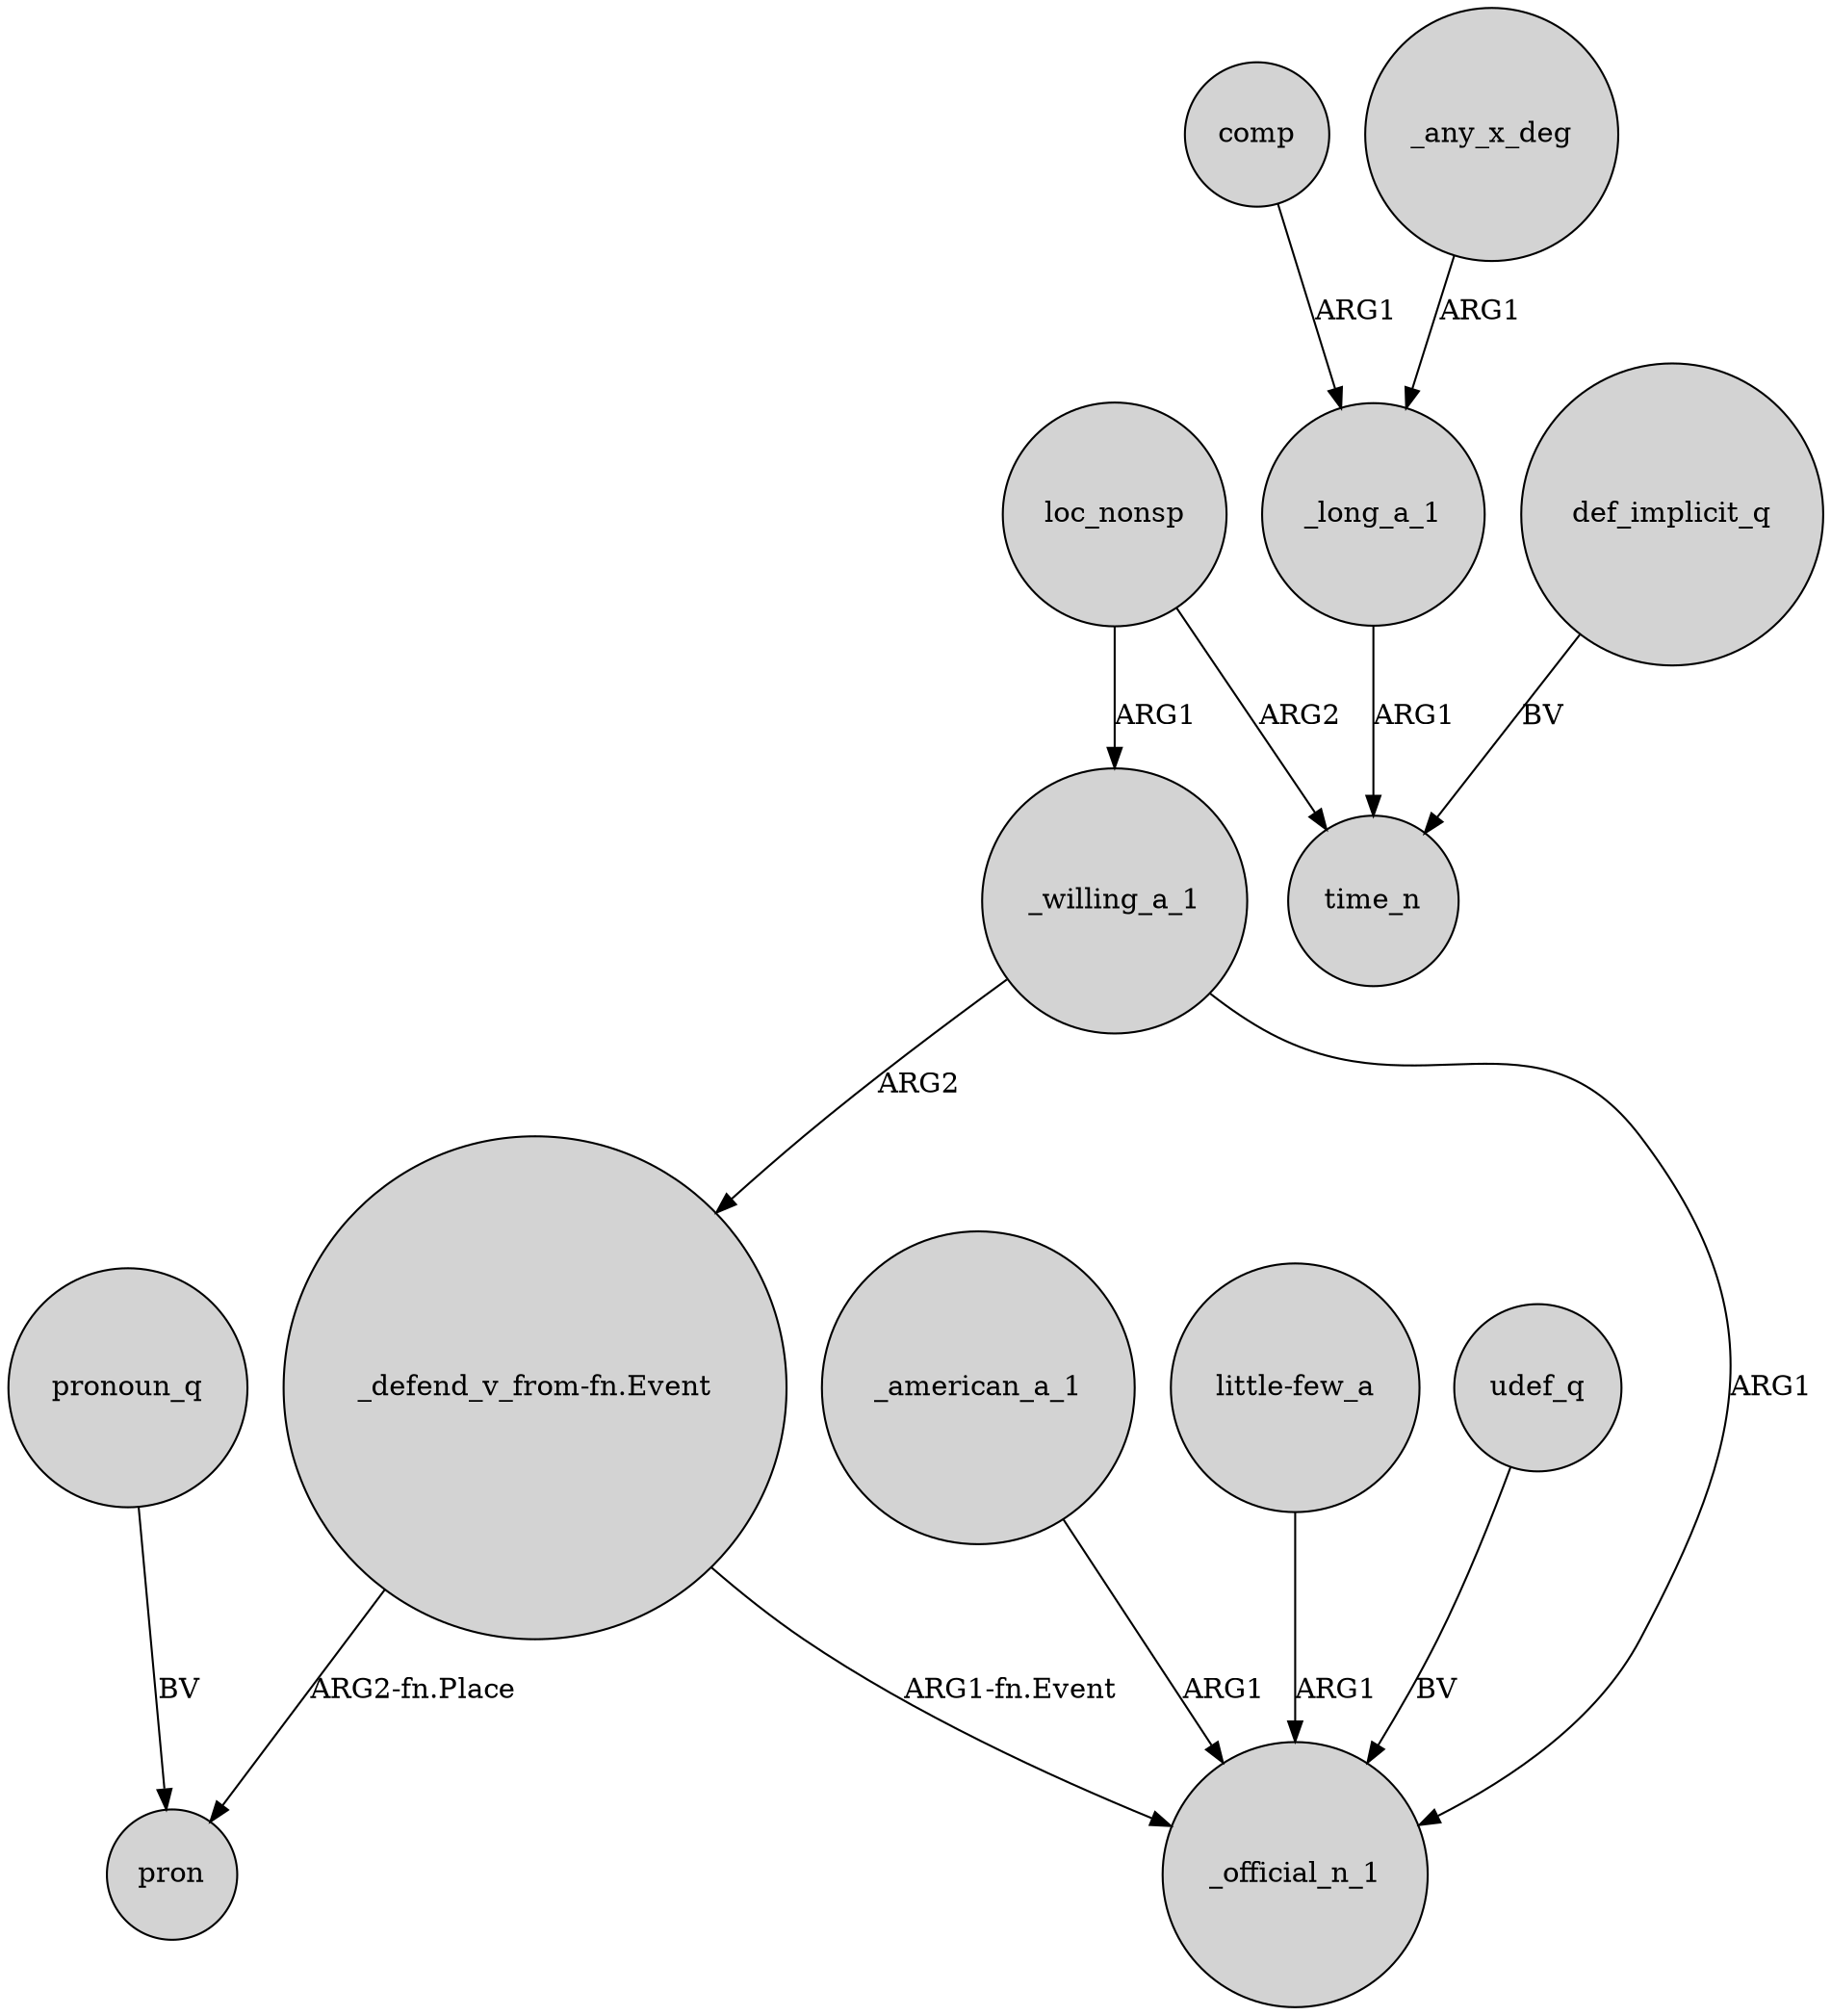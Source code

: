 digraph {
	node [shape=circle style=filled]
	udef_q -> _official_n_1 [label=BV]
	_willing_a_1 -> _official_n_1 [label=ARG1]
	loc_nonsp -> time_n [label=ARG2]
	comp -> _long_a_1 [label=ARG1]
	_long_a_1 -> time_n [label=ARG1]
	"_defend_v_from-fn.Event" -> _official_n_1 [label="ARG1-fn.Event"]
	_willing_a_1 -> "_defend_v_from-fn.Event" [label=ARG2]
	pronoun_q -> pron [label=BV]
	_american_a_1 -> _official_n_1 [label=ARG1]
	_any_x_deg -> _long_a_1 [label=ARG1]
	def_implicit_q -> time_n [label=BV]
	loc_nonsp -> _willing_a_1 [label=ARG1]
	"little-few_a" -> _official_n_1 [label=ARG1]
	"_defend_v_from-fn.Event" -> pron [label="ARG2-fn.Place"]
}
